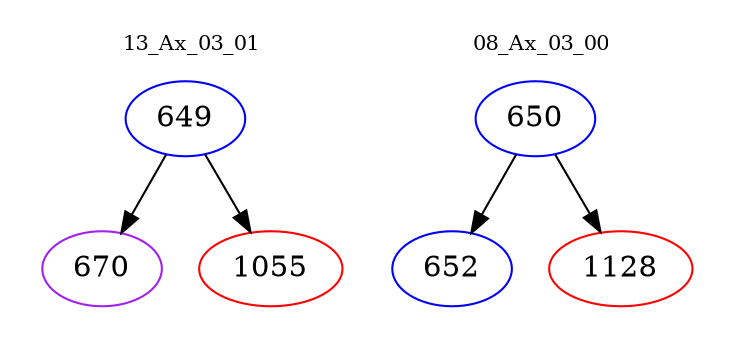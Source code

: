 digraph{
subgraph cluster_0 {
color = white
label = "13_Ax_03_01";
fontsize=10;
T0_649 [label="649", color="blue"]
T0_649 -> T0_670 [color="black"]
T0_670 [label="670", color="purple"]
T0_649 -> T0_1055 [color="black"]
T0_1055 [label="1055", color="red"]
}
subgraph cluster_1 {
color = white
label = "08_Ax_03_00";
fontsize=10;
T1_650 [label="650", color="blue"]
T1_650 -> T1_652 [color="black"]
T1_652 [label="652", color="blue"]
T1_650 -> T1_1128 [color="black"]
T1_1128 [label="1128", color="red"]
}
}
